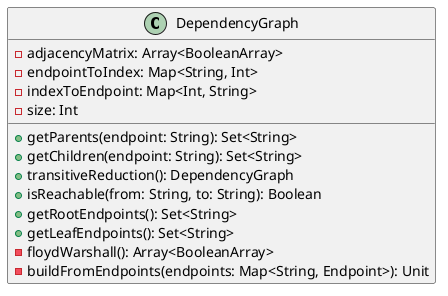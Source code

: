 @startuml DependencyGraph
class DependencyGraph {
  - adjacencyMatrix: Array<BooleanArray>
  - endpointToIndex: Map<String, Int>
  - indexToEndpoint: Map<Int, String>
  - size: Int
  __
  + getParents(endpoint: String): Set<String>
  + getChildren(endpoint: String): Set<String>
  + transitiveReduction(): DependencyGraph
  + isReachable(from: String, to: String): Boolean
  + getRootEndpoints(): Set<String>
  + getLeafEndpoints(): Set<String>
  - floydWarshall(): Array<BooleanArray>
  - buildFromEndpoints(endpoints: Map<String, Endpoint>): Unit
}

@enduml